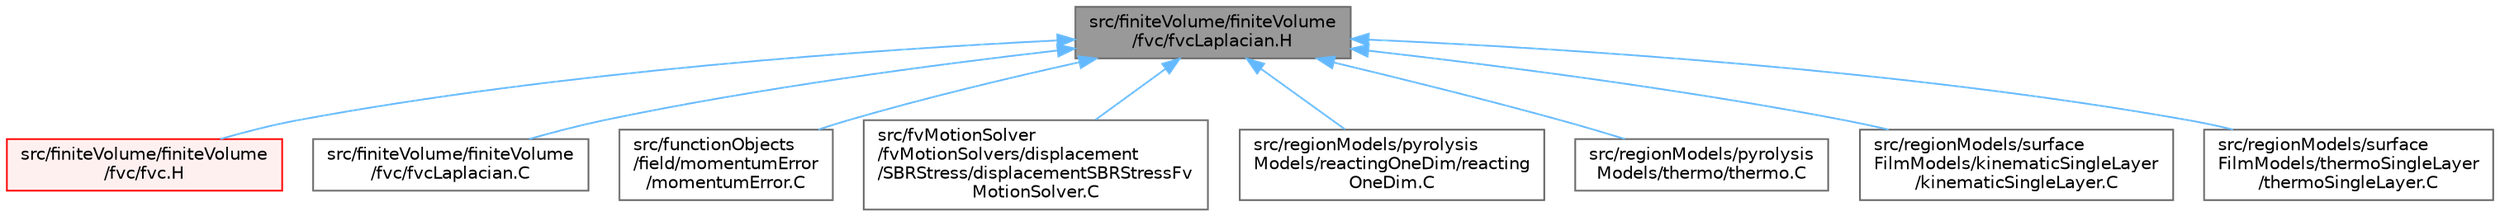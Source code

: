 digraph "src/finiteVolume/finiteVolume/fvc/fvcLaplacian.H"
{
 // LATEX_PDF_SIZE
  bgcolor="transparent";
  edge [fontname=Helvetica,fontsize=10,labelfontname=Helvetica,labelfontsize=10];
  node [fontname=Helvetica,fontsize=10,shape=box,height=0.2,width=0.4];
  Node1 [id="Node000001",label="src/finiteVolume/finiteVolume\l/fvc/fvcLaplacian.H",height=0.2,width=0.4,color="gray40", fillcolor="grey60", style="filled", fontcolor="black",tooltip="Calculate the laplacian of the given field."];
  Node1 -> Node2 [id="edge1_Node000001_Node000002",dir="back",color="steelblue1",style="solid",tooltip=" "];
  Node2 [id="Node000002",label="src/finiteVolume/finiteVolume\l/fvc/fvc.H",height=0.2,width=0.4,color="red", fillcolor="#FFF0F0", style="filled",URL="$fvc_8H.html",tooltip=" "];
  Node1 -> Node172 [id="edge2_Node000001_Node000172",dir="back",color="steelblue1",style="solid",tooltip=" "];
  Node172 [id="Node000172",label="src/finiteVolume/finiteVolume\l/fvc/fvcLaplacian.C",height=0.2,width=0.4,color="grey40", fillcolor="white", style="filled",URL="$fvcLaplacian_8C.html",tooltip=" "];
  Node1 -> Node173 [id="edge3_Node000001_Node000173",dir="back",color="steelblue1",style="solid",tooltip=" "];
  Node173 [id="Node000173",label="src/functionObjects\l/field/momentumError\l/momentumError.C",height=0.2,width=0.4,color="grey40", fillcolor="white", style="filled",URL="$momentumError_8C.html",tooltip=" "];
  Node1 -> Node174 [id="edge4_Node000001_Node000174",dir="back",color="steelblue1",style="solid",tooltip=" "];
  Node174 [id="Node000174",label="src/fvMotionSolver\l/fvMotionSolvers/displacement\l/SBRStress/displacementSBRStressFv\lMotionSolver.C",height=0.2,width=0.4,color="grey40", fillcolor="white", style="filled",URL="$displacementSBRStressFvMotionSolver_8C.html",tooltip=" "];
  Node1 -> Node175 [id="edge5_Node000001_Node000175",dir="back",color="steelblue1",style="solid",tooltip=" "];
  Node175 [id="Node000175",label="src/regionModels/pyrolysis\lModels/reactingOneDim/reacting\lOneDim.C",height=0.2,width=0.4,color="grey40", fillcolor="white", style="filled",URL="$reactingOneDim_8C.html",tooltip=" "];
  Node1 -> Node176 [id="edge6_Node000001_Node000176",dir="back",color="steelblue1",style="solid",tooltip=" "];
  Node176 [id="Node000176",label="src/regionModels/pyrolysis\lModels/thermo/thermo.C",height=0.2,width=0.4,color="grey40", fillcolor="white", style="filled",URL="$regionModels_2pyrolysisModels_2thermo_2thermo_8C.html",tooltip=" "];
  Node1 -> Node177 [id="edge7_Node000001_Node000177",dir="back",color="steelblue1",style="solid",tooltip=" "];
  Node177 [id="Node000177",label="src/regionModels/surface\lFilmModels/kinematicSingleLayer\l/kinematicSingleLayer.C",height=0.2,width=0.4,color="grey40", fillcolor="white", style="filled",URL="$kinematicSingleLayer_8C.html",tooltip=" "];
  Node1 -> Node178 [id="edge8_Node000001_Node000178",dir="back",color="steelblue1",style="solid",tooltip=" "];
  Node178 [id="Node000178",label="src/regionModels/surface\lFilmModels/thermoSingleLayer\l/thermoSingleLayer.C",height=0.2,width=0.4,color="grey40", fillcolor="white", style="filled",URL="$thermoSingleLayer_8C.html",tooltip=" "];
}
